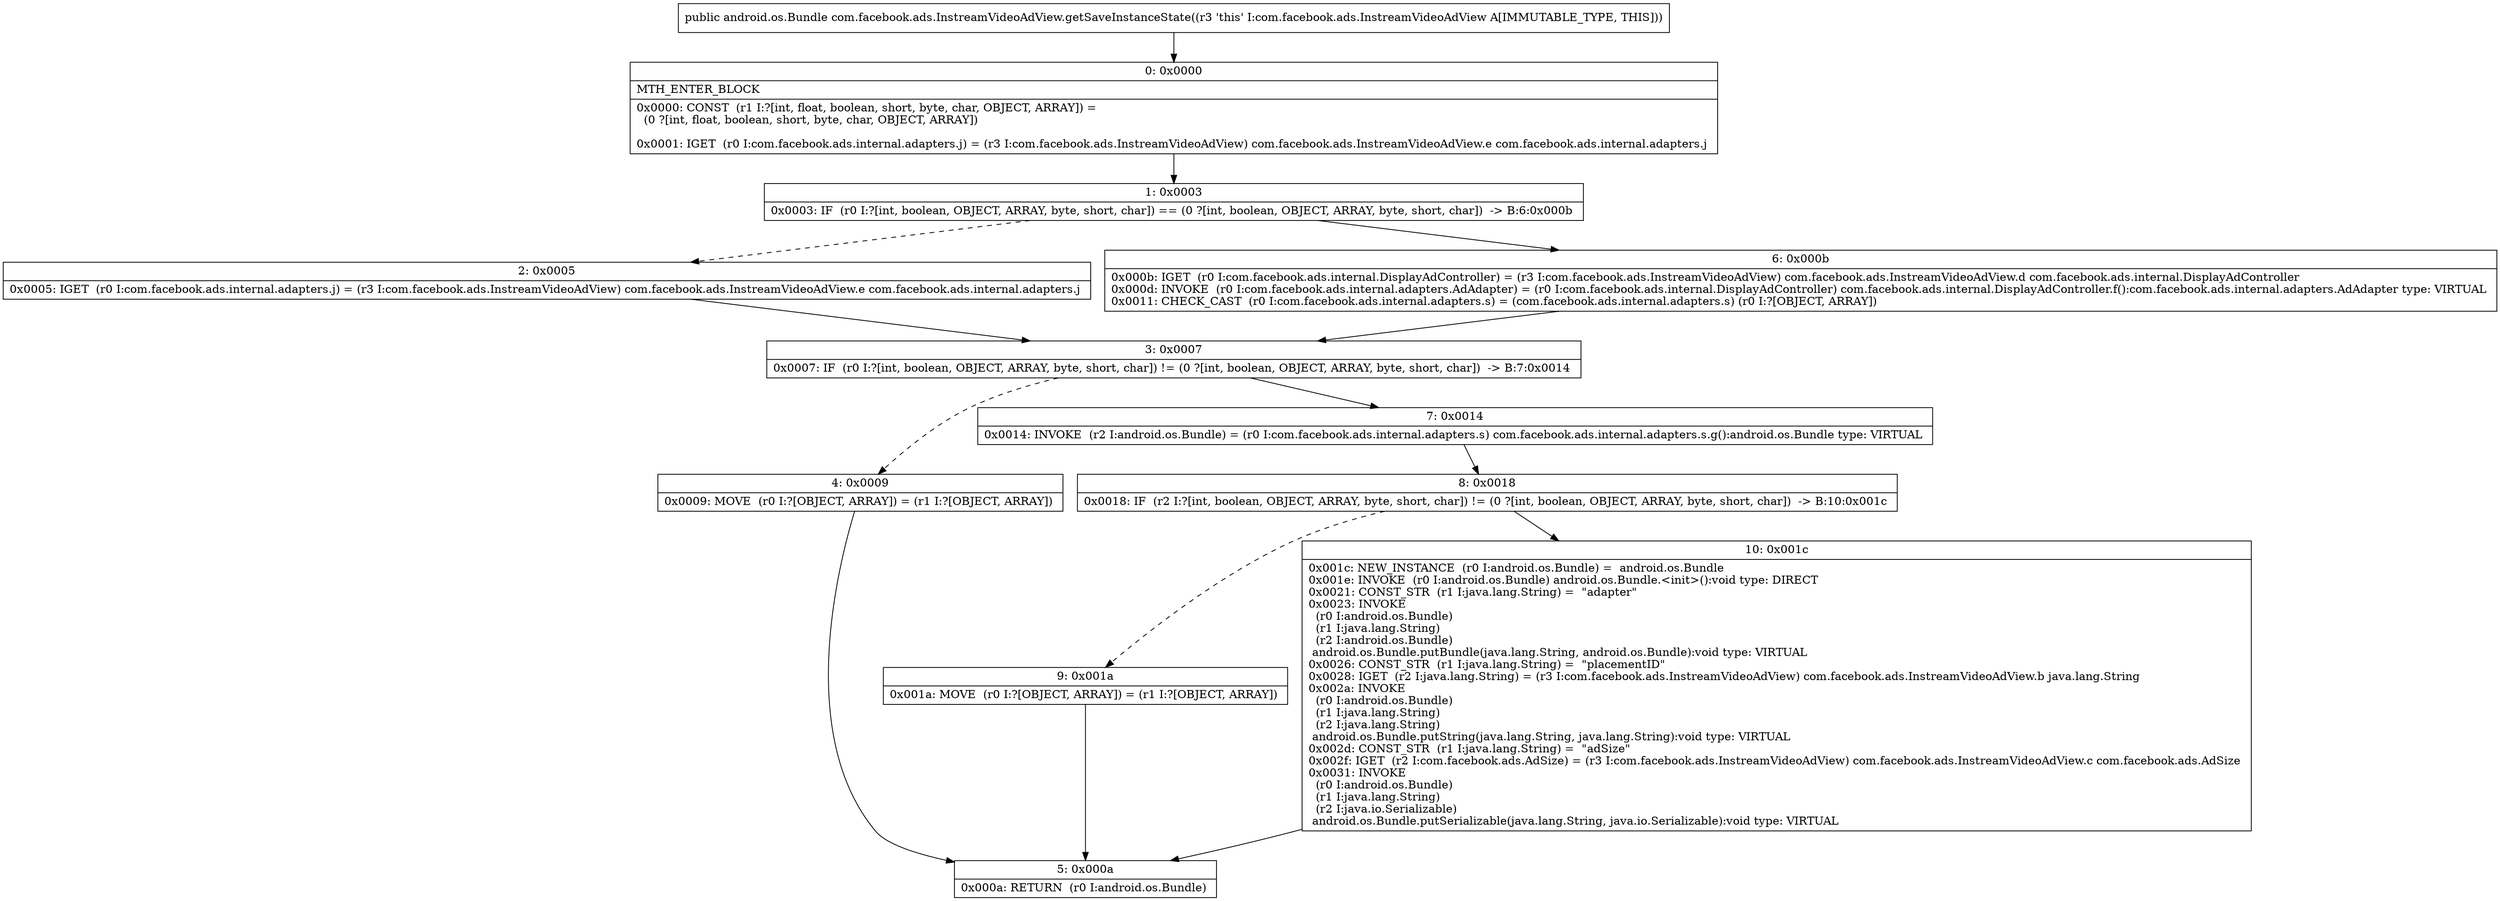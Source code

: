 digraph "CFG forcom.facebook.ads.InstreamVideoAdView.getSaveInstanceState()Landroid\/os\/Bundle;" {
Node_0 [shape=record,label="{0\:\ 0x0000|MTH_ENTER_BLOCK\l|0x0000: CONST  (r1 I:?[int, float, boolean, short, byte, char, OBJECT, ARRAY]) = \l  (0 ?[int, float, boolean, short, byte, char, OBJECT, ARRAY])\l \l0x0001: IGET  (r0 I:com.facebook.ads.internal.adapters.j) = (r3 I:com.facebook.ads.InstreamVideoAdView) com.facebook.ads.InstreamVideoAdView.e com.facebook.ads.internal.adapters.j \l}"];
Node_1 [shape=record,label="{1\:\ 0x0003|0x0003: IF  (r0 I:?[int, boolean, OBJECT, ARRAY, byte, short, char]) == (0 ?[int, boolean, OBJECT, ARRAY, byte, short, char])  \-\> B:6:0x000b \l}"];
Node_2 [shape=record,label="{2\:\ 0x0005|0x0005: IGET  (r0 I:com.facebook.ads.internal.adapters.j) = (r3 I:com.facebook.ads.InstreamVideoAdView) com.facebook.ads.InstreamVideoAdView.e com.facebook.ads.internal.adapters.j \l}"];
Node_3 [shape=record,label="{3\:\ 0x0007|0x0007: IF  (r0 I:?[int, boolean, OBJECT, ARRAY, byte, short, char]) != (0 ?[int, boolean, OBJECT, ARRAY, byte, short, char])  \-\> B:7:0x0014 \l}"];
Node_4 [shape=record,label="{4\:\ 0x0009|0x0009: MOVE  (r0 I:?[OBJECT, ARRAY]) = (r1 I:?[OBJECT, ARRAY]) \l}"];
Node_5 [shape=record,label="{5\:\ 0x000a|0x000a: RETURN  (r0 I:android.os.Bundle) \l}"];
Node_6 [shape=record,label="{6\:\ 0x000b|0x000b: IGET  (r0 I:com.facebook.ads.internal.DisplayAdController) = (r3 I:com.facebook.ads.InstreamVideoAdView) com.facebook.ads.InstreamVideoAdView.d com.facebook.ads.internal.DisplayAdController \l0x000d: INVOKE  (r0 I:com.facebook.ads.internal.adapters.AdAdapter) = (r0 I:com.facebook.ads.internal.DisplayAdController) com.facebook.ads.internal.DisplayAdController.f():com.facebook.ads.internal.adapters.AdAdapter type: VIRTUAL \l0x0011: CHECK_CAST  (r0 I:com.facebook.ads.internal.adapters.s) = (com.facebook.ads.internal.adapters.s) (r0 I:?[OBJECT, ARRAY]) \l}"];
Node_7 [shape=record,label="{7\:\ 0x0014|0x0014: INVOKE  (r2 I:android.os.Bundle) = (r0 I:com.facebook.ads.internal.adapters.s) com.facebook.ads.internal.adapters.s.g():android.os.Bundle type: VIRTUAL \l}"];
Node_8 [shape=record,label="{8\:\ 0x0018|0x0018: IF  (r2 I:?[int, boolean, OBJECT, ARRAY, byte, short, char]) != (0 ?[int, boolean, OBJECT, ARRAY, byte, short, char])  \-\> B:10:0x001c \l}"];
Node_9 [shape=record,label="{9\:\ 0x001a|0x001a: MOVE  (r0 I:?[OBJECT, ARRAY]) = (r1 I:?[OBJECT, ARRAY]) \l}"];
Node_10 [shape=record,label="{10\:\ 0x001c|0x001c: NEW_INSTANCE  (r0 I:android.os.Bundle) =  android.os.Bundle \l0x001e: INVOKE  (r0 I:android.os.Bundle) android.os.Bundle.\<init\>():void type: DIRECT \l0x0021: CONST_STR  (r1 I:java.lang.String) =  \"adapter\" \l0x0023: INVOKE  \l  (r0 I:android.os.Bundle)\l  (r1 I:java.lang.String)\l  (r2 I:android.os.Bundle)\l android.os.Bundle.putBundle(java.lang.String, android.os.Bundle):void type: VIRTUAL \l0x0026: CONST_STR  (r1 I:java.lang.String) =  \"placementID\" \l0x0028: IGET  (r2 I:java.lang.String) = (r3 I:com.facebook.ads.InstreamVideoAdView) com.facebook.ads.InstreamVideoAdView.b java.lang.String \l0x002a: INVOKE  \l  (r0 I:android.os.Bundle)\l  (r1 I:java.lang.String)\l  (r2 I:java.lang.String)\l android.os.Bundle.putString(java.lang.String, java.lang.String):void type: VIRTUAL \l0x002d: CONST_STR  (r1 I:java.lang.String) =  \"adSize\" \l0x002f: IGET  (r2 I:com.facebook.ads.AdSize) = (r3 I:com.facebook.ads.InstreamVideoAdView) com.facebook.ads.InstreamVideoAdView.c com.facebook.ads.AdSize \l0x0031: INVOKE  \l  (r0 I:android.os.Bundle)\l  (r1 I:java.lang.String)\l  (r2 I:java.io.Serializable)\l android.os.Bundle.putSerializable(java.lang.String, java.io.Serializable):void type: VIRTUAL \l}"];
MethodNode[shape=record,label="{public android.os.Bundle com.facebook.ads.InstreamVideoAdView.getSaveInstanceState((r3 'this' I:com.facebook.ads.InstreamVideoAdView A[IMMUTABLE_TYPE, THIS])) }"];
MethodNode -> Node_0;
Node_0 -> Node_1;
Node_1 -> Node_2[style=dashed];
Node_1 -> Node_6;
Node_2 -> Node_3;
Node_3 -> Node_4[style=dashed];
Node_3 -> Node_7;
Node_4 -> Node_5;
Node_6 -> Node_3;
Node_7 -> Node_8;
Node_8 -> Node_9[style=dashed];
Node_8 -> Node_10;
Node_9 -> Node_5;
Node_10 -> Node_5;
}

